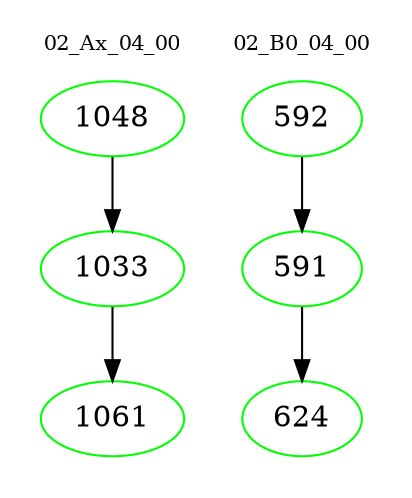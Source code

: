 digraph{
subgraph cluster_0 {
color = white
label = "02_Ax_04_00";
fontsize=10;
T0_1048 [label="1048", color="green"]
T0_1048 -> T0_1033 [color="black"]
T0_1033 [label="1033", color="green"]
T0_1033 -> T0_1061 [color="black"]
T0_1061 [label="1061", color="green"]
}
subgraph cluster_1 {
color = white
label = "02_B0_04_00";
fontsize=10;
T1_592 [label="592", color="green"]
T1_592 -> T1_591 [color="black"]
T1_591 [label="591", color="green"]
T1_591 -> T1_624 [color="black"]
T1_624 [label="624", color="green"]
}
}
